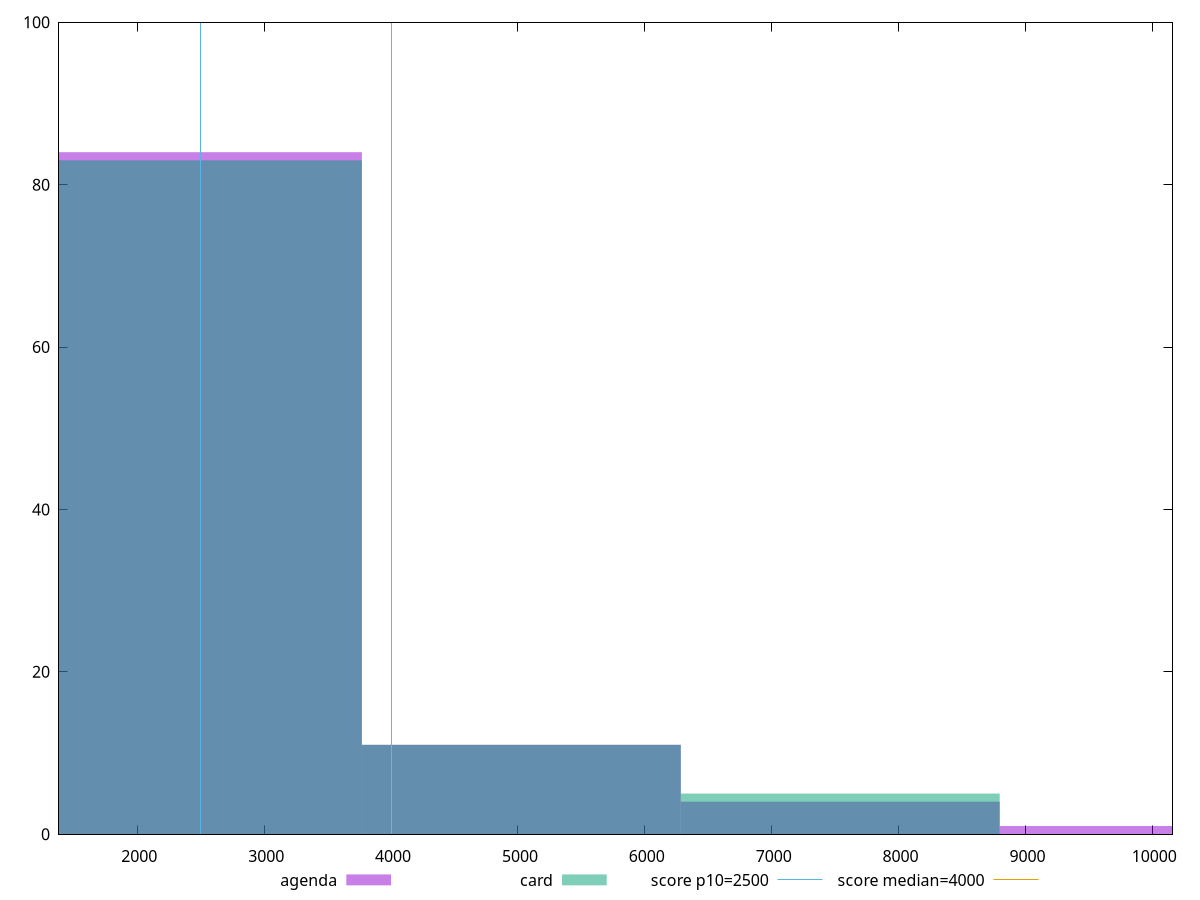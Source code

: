 reset

$agenda <<EOF
7540.584363745882 4
2513.5281212486275 84
10054.11248499451 1
5027.056242497255 11
EOF

$card <<EOF
2513.5281212486275 83
7540.584363745882 5
5027.056242497255 11
EOF

set key outside below
set boxwidth 2513.5281212486275
set xrange [1383.1580000000001:10159.043500000002]
set yrange [0:100]
set trange [0:100]
set style fill transparent solid 0.5 noborder

set parametric
set terminal svg size 640, 500 enhanced background rgb 'white'
set output "report/report_00029_2021-02-24T13-36-40.390Z/largest-contentful-paint/comparison/histogram/1_vs_2.svg"

plot $agenda title "agenda" with boxes, \
     $card title "card" with boxes, \
     2500,t title "score p10=2500", \
     4000,t title "score median=4000"

reset
